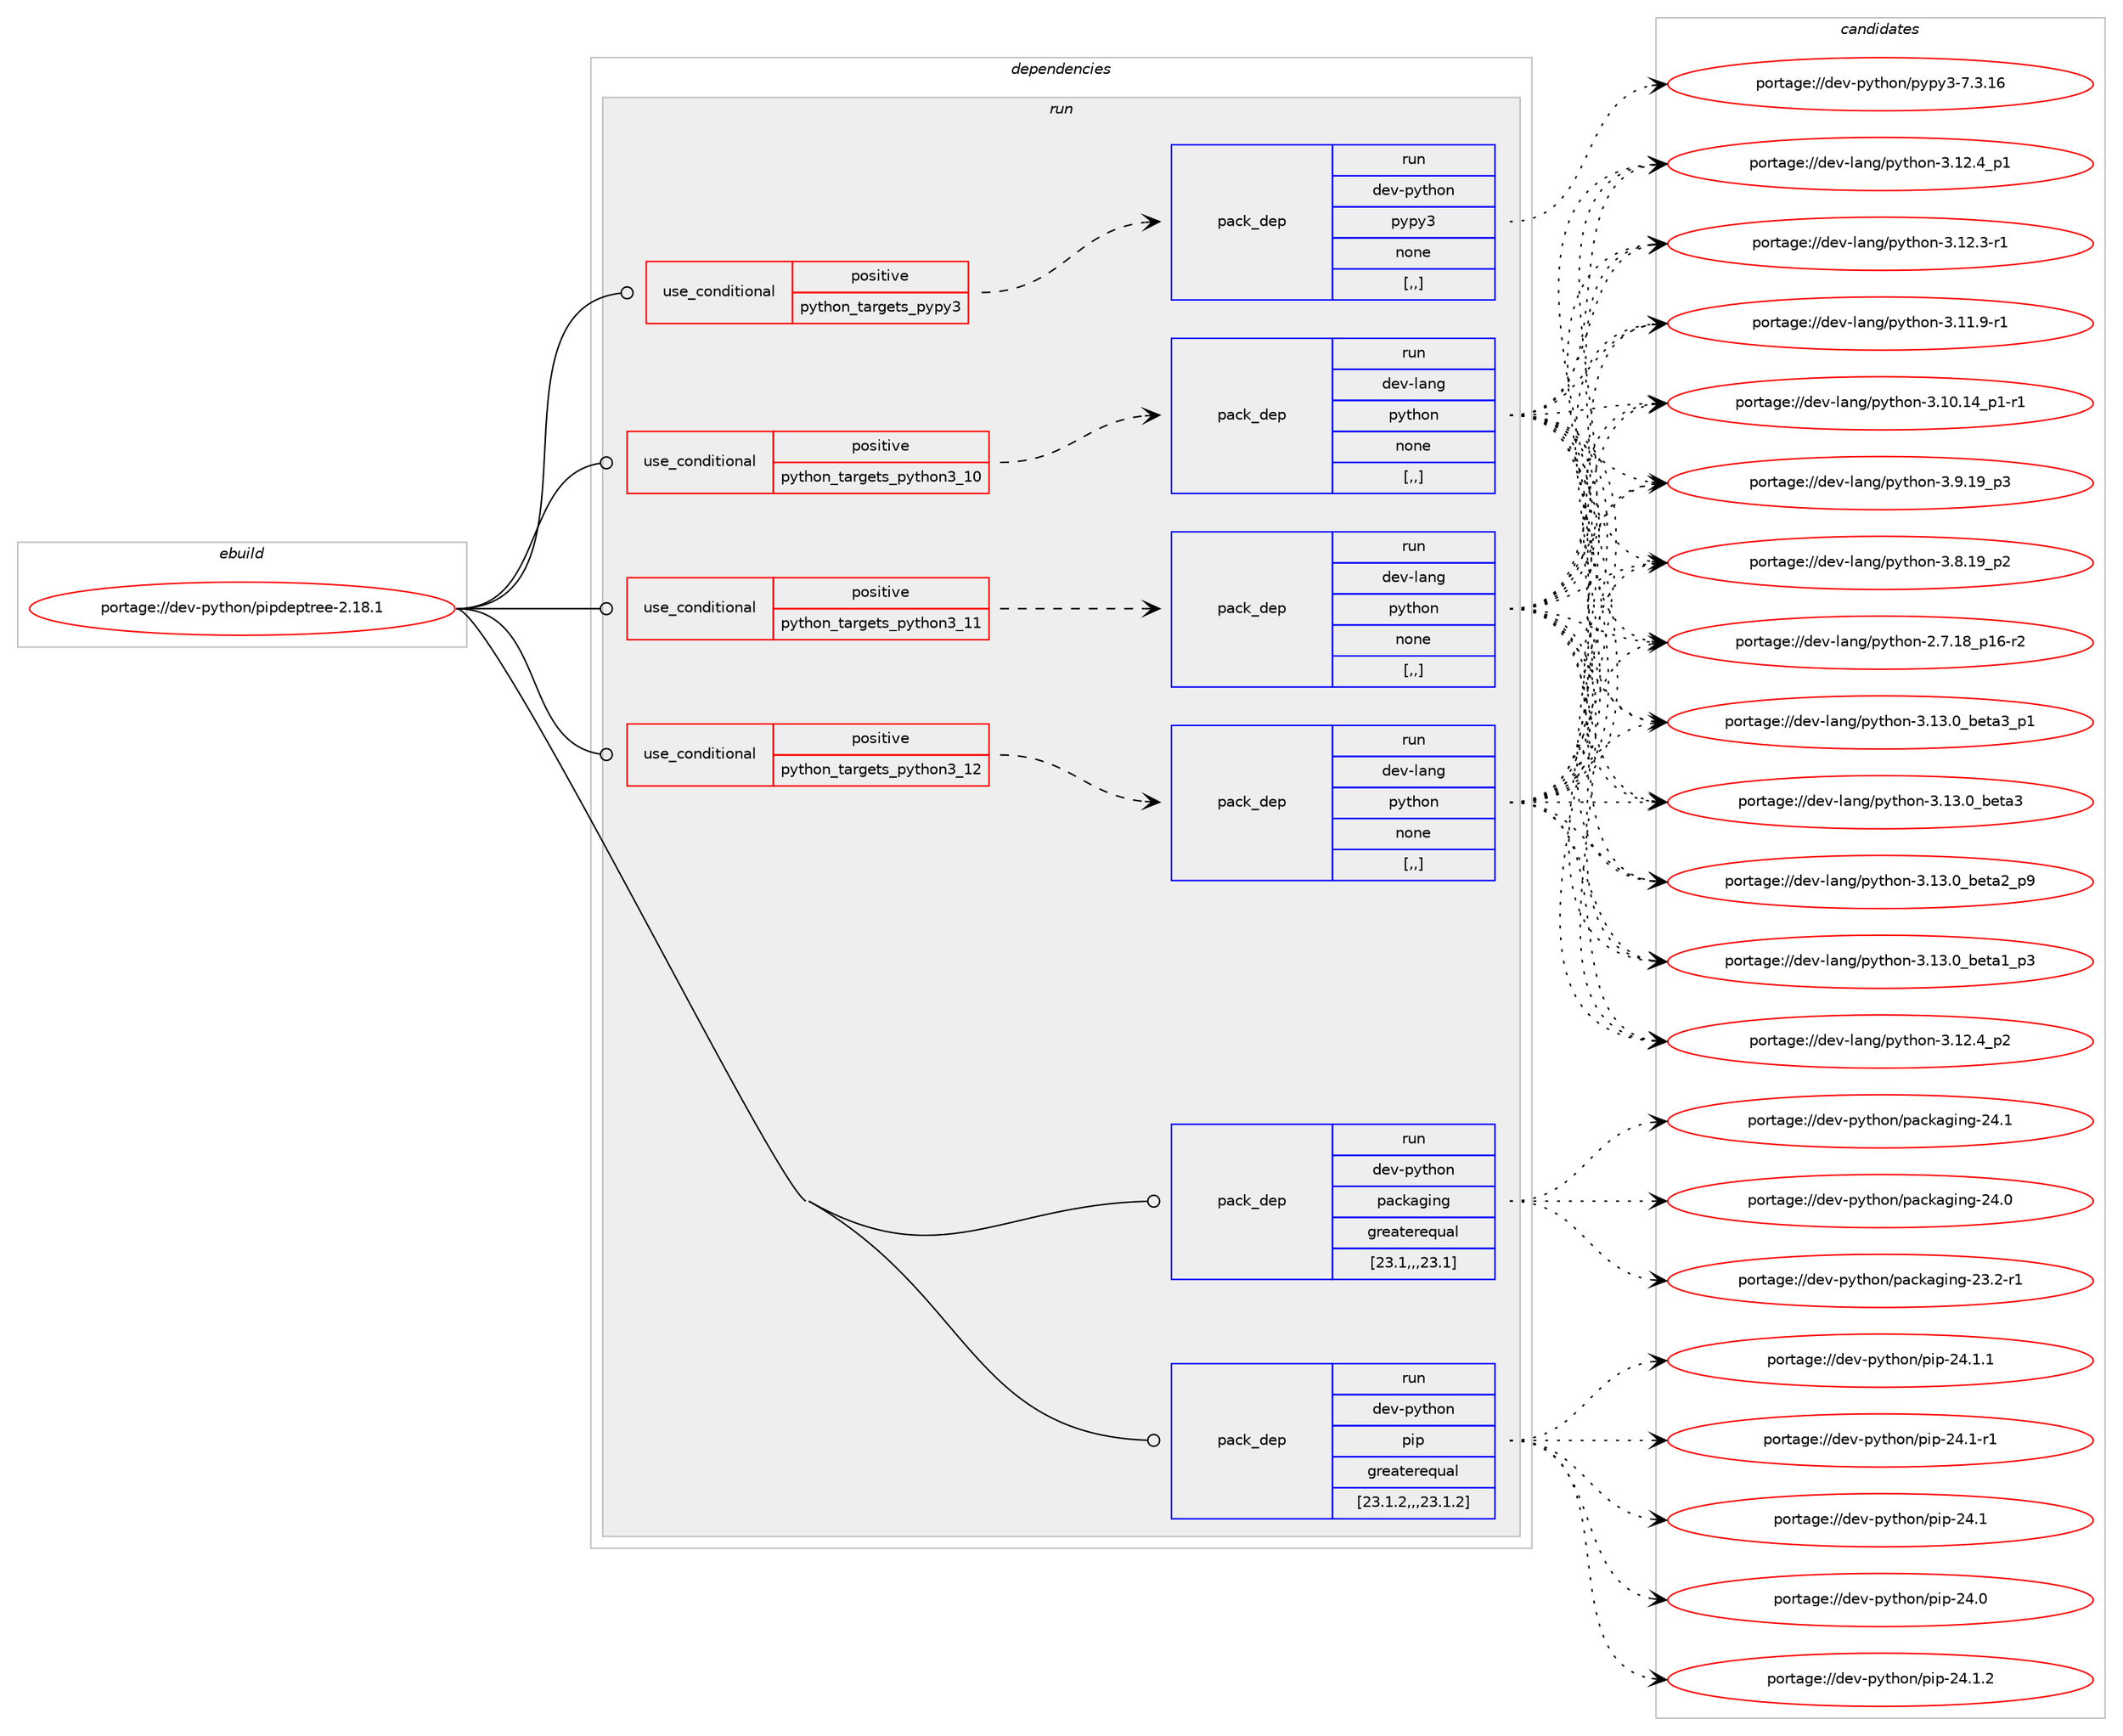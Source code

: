 digraph prolog {

# *************
# Graph options
# *************

newrank=true;
concentrate=true;
compound=true;
graph [rankdir=LR,fontname=Helvetica,fontsize=10,ranksep=1.5];#, ranksep=2.5, nodesep=0.2];
edge  [arrowhead=vee];
node  [fontname=Helvetica,fontsize=10];

# **********
# The ebuild
# **********

subgraph cluster_leftcol {
color=gray;
rank=same;
label=<<i>ebuild</i>>;
id [label="portage://dev-python/pipdeptree-2.18.1", color=red, width=4, href="../dev-python/pipdeptree-2.18.1.svg"];
}

# ****************
# The dependencies
# ****************

subgraph cluster_midcol {
color=gray;
label=<<i>dependencies</i>>;
subgraph cluster_compile {
fillcolor="#eeeeee";
style=filled;
label=<<i>compile</i>>;
}
subgraph cluster_compileandrun {
fillcolor="#eeeeee";
style=filled;
label=<<i>compile and run</i>>;
}
subgraph cluster_run {
fillcolor="#eeeeee";
style=filled;
label=<<i>run</i>>;
subgraph cond35694 {
dependency153438 [label=<<TABLE BORDER="0" CELLBORDER="1" CELLSPACING="0" CELLPADDING="4"><TR><TD ROWSPAN="3" CELLPADDING="10">use_conditional</TD></TR><TR><TD>positive</TD></TR><TR><TD>python_targets_pypy3</TD></TR></TABLE>>, shape=none, color=red];
subgraph pack116507 {
dependency153439 [label=<<TABLE BORDER="0" CELLBORDER="1" CELLSPACING="0" CELLPADDING="4" WIDTH="220"><TR><TD ROWSPAN="6" CELLPADDING="30">pack_dep</TD></TR><TR><TD WIDTH="110">run</TD></TR><TR><TD>dev-python</TD></TR><TR><TD>pypy3</TD></TR><TR><TD>none</TD></TR><TR><TD>[,,]</TD></TR></TABLE>>, shape=none, color=blue];
}
dependency153438:e -> dependency153439:w [weight=20,style="dashed",arrowhead="vee"];
}
id:e -> dependency153438:w [weight=20,style="solid",arrowhead="odot"];
subgraph cond35695 {
dependency153440 [label=<<TABLE BORDER="0" CELLBORDER="1" CELLSPACING="0" CELLPADDING="4"><TR><TD ROWSPAN="3" CELLPADDING="10">use_conditional</TD></TR><TR><TD>positive</TD></TR><TR><TD>python_targets_python3_10</TD></TR></TABLE>>, shape=none, color=red];
subgraph pack116508 {
dependency153441 [label=<<TABLE BORDER="0" CELLBORDER="1" CELLSPACING="0" CELLPADDING="4" WIDTH="220"><TR><TD ROWSPAN="6" CELLPADDING="30">pack_dep</TD></TR><TR><TD WIDTH="110">run</TD></TR><TR><TD>dev-lang</TD></TR><TR><TD>python</TD></TR><TR><TD>none</TD></TR><TR><TD>[,,]</TD></TR></TABLE>>, shape=none, color=blue];
}
dependency153440:e -> dependency153441:w [weight=20,style="dashed",arrowhead="vee"];
}
id:e -> dependency153440:w [weight=20,style="solid",arrowhead="odot"];
subgraph cond35696 {
dependency153442 [label=<<TABLE BORDER="0" CELLBORDER="1" CELLSPACING="0" CELLPADDING="4"><TR><TD ROWSPAN="3" CELLPADDING="10">use_conditional</TD></TR><TR><TD>positive</TD></TR><TR><TD>python_targets_python3_11</TD></TR></TABLE>>, shape=none, color=red];
subgraph pack116509 {
dependency153443 [label=<<TABLE BORDER="0" CELLBORDER="1" CELLSPACING="0" CELLPADDING="4" WIDTH="220"><TR><TD ROWSPAN="6" CELLPADDING="30">pack_dep</TD></TR><TR><TD WIDTH="110">run</TD></TR><TR><TD>dev-lang</TD></TR><TR><TD>python</TD></TR><TR><TD>none</TD></TR><TR><TD>[,,]</TD></TR></TABLE>>, shape=none, color=blue];
}
dependency153442:e -> dependency153443:w [weight=20,style="dashed",arrowhead="vee"];
}
id:e -> dependency153442:w [weight=20,style="solid",arrowhead="odot"];
subgraph cond35697 {
dependency153444 [label=<<TABLE BORDER="0" CELLBORDER="1" CELLSPACING="0" CELLPADDING="4"><TR><TD ROWSPAN="3" CELLPADDING="10">use_conditional</TD></TR><TR><TD>positive</TD></TR><TR><TD>python_targets_python3_12</TD></TR></TABLE>>, shape=none, color=red];
subgraph pack116510 {
dependency153445 [label=<<TABLE BORDER="0" CELLBORDER="1" CELLSPACING="0" CELLPADDING="4" WIDTH="220"><TR><TD ROWSPAN="6" CELLPADDING="30">pack_dep</TD></TR><TR><TD WIDTH="110">run</TD></TR><TR><TD>dev-lang</TD></TR><TR><TD>python</TD></TR><TR><TD>none</TD></TR><TR><TD>[,,]</TD></TR></TABLE>>, shape=none, color=blue];
}
dependency153444:e -> dependency153445:w [weight=20,style="dashed",arrowhead="vee"];
}
id:e -> dependency153444:w [weight=20,style="solid",arrowhead="odot"];
subgraph pack116511 {
dependency153446 [label=<<TABLE BORDER="0" CELLBORDER="1" CELLSPACING="0" CELLPADDING="4" WIDTH="220"><TR><TD ROWSPAN="6" CELLPADDING="30">pack_dep</TD></TR><TR><TD WIDTH="110">run</TD></TR><TR><TD>dev-python</TD></TR><TR><TD>packaging</TD></TR><TR><TD>greaterequal</TD></TR><TR><TD>[23.1,,,23.1]</TD></TR></TABLE>>, shape=none, color=blue];
}
id:e -> dependency153446:w [weight=20,style="solid",arrowhead="odot"];
subgraph pack116512 {
dependency153447 [label=<<TABLE BORDER="0" CELLBORDER="1" CELLSPACING="0" CELLPADDING="4" WIDTH="220"><TR><TD ROWSPAN="6" CELLPADDING="30">pack_dep</TD></TR><TR><TD WIDTH="110">run</TD></TR><TR><TD>dev-python</TD></TR><TR><TD>pip</TD></TR><TR><TD>greaterequal</TD></TR><TR><TD>[23.1.2,,,23.1.2]</TD></TR></TABLE>>, shape=none, color=blue];
}
id:e -> dependency153447:w [weight=20,style="solid",arrowhead="odot"];
}
}

# **************
# The candidates
# **************

subgraph cluster_choices {
rank=same;
color=gray;
label=<<i>candidates</i>>;

subgraph choice116507 {
color=black;
nodesep=1;
choice10010111845112121116104111110471121211121215145554651464954 [label="portage://dev-python/pypy3-7.3.16", color=red, width=4,href="../dev-python/pypy3-7.3.16.svg"];
dependency153439:e -> choice10010111845112121116104111110471121211121215145554651464954:w [style=dotted,weight="100"];
}
subgraph choice116508 {
color=black;
nodesep=1;
choice10010111845108971101034711212111610411111045514649514648959810111697519511249 [label="portage://dev-lang/python-3.13.0_beta3_p1", color=red, width=4,href="../dev-lang/python-3.13.0_beta3_p1.svg"];
choice1001011184510897110103471121211161041111104551464951464895981011169751 [label="portage://dev-lang/python-3.13.0_beta3", color=red, width=4,href="../dev-lang/python-3.13.0_beta3.svg"];
choice10010111845108971101034711212111610411111045514649514648959810111697509511257 [label="portage://dev-lang/python-3.13.0_beta2_p9", color=red, width=4,href="../dev-lang/python-3.13.0_beta2_p9.svg"];
choice10010111845108971101034711212111610411111045514649514648959810111697499511251 [label="portage://dev-lang/python-3.13.0_beta1_p3", color=red, width=4,href="../dev-lang/python-3.13.0_beta1_p3.svg"];
choice100101118451089711010347112121116104111110455146495046529511250 [label="portage://dev-lang/python-3.12.4_p2", color=red, width=4,href="../dev-lang/python-3.12.4_p2.svg"];
choice100101118451089711010347112121116104111110455146495046529511249 [label="portage://dev-lang/python-3.12.4_p1", color=red, width=4,href="../dev-lang/python-3.12.4_p1.svg"];
choice100101118451089711010347112121116104111110455146495046514511449 [label="portage://dev-lang/python-3.12.3-r1", color=red, width=4,href="../dev-lang/python-3.12.3-r1.svg"];
choice100101118451089711010347112121116104111110455146494946574511449 [label="portage://dev-lang/python-3.11.9-r1", color=red, width=4,href="../dev-lang/python-3.11.9-r1.svg"];
choice100101118451089711010347112121116104111110455146494846495295112494511449 [label="portage://dev-lang/python-3.10.14_p1-r1", color=red, width=4,href="../dev-lang/python-3.10.14_p1-r1.svg"];
choice100101118451089711010347112121116104111110455146574649579511251 [label="portage://dev-lang/python-3.9.19_p3", color=red, width=4,href="../dev-lang/python-3.9.19_p3.svg"];
choice100101118451089711010347112121116104111110455146564649579511250 [label="portage://dev-lang/python-3.8.19_p2", color=red, width=4,href="../dev-lang/python-3.8.19_p2.svg"];
choice100101118451089711010347112121116104111110455046554649569511249544511450 [label="portage://dev-lang/python-2.7.18_p16-r2", color=red, width=4,href="../dev-lang/python-2.7.18_p16-r2.svg"];
dependency153441:e -> choice10010111845108971101034711212111610411111045514649514648959810111697519511249:w [style=dotted,weight="100"];
dependency153441:e -> choice1001011184510897110103471121211161041111104551464951464895981011169751:w [style=dotted,weight="100"];
dependency153441:e -> choice10010111845108971101034711212111610411111045514649514648959810111697509511257:w [style=dotted,weight="100"];
dependency153441:e -> choice10010111845108971101034711212111610411111045514649514648959810111697499511251:w [style=dotted,weight="100"];
dependency153441:e -> choice100101118451089711010347112121116104111110455146495046529511250:w [style=dotted,weight="100"];
dependency153441:e -> choice100101118451089711010347112121116104111110455146495046529511249:w [style=dotted,weight="100"];
dependency153441:e -> choice100101118451089711010347112121116104111110455146495046514511449:w [style=dotted,weight="100"];
dependency153441:e -> choice100101118451089711010347112121116104111110455146494946574511449:w [style=dotted,weight="100"];
dependency153441:e -> choice100101118451089711010347112121116104111110455146494846495295112494511449:w [style=dotted,weight="100"];
dependency153441:e -> choice100101118451089711010347112121116104111110455146574649579511251:w [style=dotted,weight="100"];
dependency153441:e -> choice100101118451089711010347112121116104111110455146564649579511250:w [style=dotted,weight="100"];
dependency153441:e -> choice100101118451089711010347112121116104111110455046554649569511249544511450:w [style=dotted,weight="100"];
}
subgraph choice116509 {
color=black;
nodesep=1;
choice10010111845108971101034711212111610411111045514649514648959810111697519511249 [label="portage://dev-lang/python-3.13.0_beta3_p1", color=red, width=4,href="../dev-lang/python-3.13.0_beta3_p1.svg"];
choice1001011184510897110103471121211161041111104551464951464895981011169751 [label="portage://dev-lang/python-3.13.0_beta3", color=red, width=4,href="../dev-lang/python-3.13.0_beta3.svg"];
choice10010111845108971101034711212111610411111045514649514648959810111697509511257 [label="portage://dev-lang/python-3.13.0_beta2_p9", color=red, width=4,href="../dev-lang/python-3.13.0_beta2_p9.svg"];
choice10010111845108971101034711212111610411111045514649514648959810111697499511251 [label="portage://dev-lang/python-3.13.0_beta1_p3", color=red, width=4,href="../dev-lang/python-3.13.0_beta1_p3.svg"];
choice100101118451089711010347112121116104111110455146495046529511250 [label="portage://dev-lang/python-3.12.4_p2", color=red, width=4,href="../dev-lang/python-3.12.4_p2.svg"];
choice100101118451089711010347112121116104111110455146495046529511249 [label="portage://dev-lang/python-3.12.4_p1", color=red, width=4,href="../dev-lang/python-3.12.4_p1.svg"];
choice100101118451089711010347112121116104111110455146495046514511449 [label="portage://dev-lang/python-3.12.3-r1", color=red, width=4,href="../dev-lang/python-3.12.3-r1.svg"];
choice100101118451089711010347112121116104111110455146494946574511449 [label="portage://dev-lang/python-3.11.9-r1", color=red, width=4,href="../dev-lang/python-3.11.9-r1.svg"];
choice100101118451089711010347112121116104111110455146494846495295112494511449 [label="portage://dev-lang/python-3.10.14_p1-r1", color=red, width=4,href="../dev-lang/python-3.10.14_p1-r1.svg"];
choice100101118451089711010347112121116104111110455146574649579511251 [label="portage://dev-lang/python-3.9.19_p3", color=red, width=4,href="../dev-lang/python-3.9.19_p3.svg"];
choice100101118451089711010347112121116104111110455146564649579511250 [label="portage://dev-lang/python-3.8.19_p2", color=red, width=4,href="../dev-lang/python-3.8.19_p2.svg"];
choice100101118451089711010347112121116104111110455046554649569511249544511450 [label="portage://dev-lang/python-2.7.18_p16-r2", color=red, width=4,href="../dev-lang/python-2.7.18_p16-r2.svg"];
dependency153443:e -> choice10010111845108971101034711212111610411111045514649514648959810111697519511249:w [style=dotted,weight="100"];
dependency153443:e -> choice1001011184510897110103471121211161041111104551464951464895981011169751:w [style=dotted,weight="100"];
dependency153443:e -> choice10010111845108971101034711212111610411111045514649514648959810111697509511257:w [style=dotted,weight="100"];
dependency153443:e -> choice10010111845108971101034711212111610411111045514649514648959810111697499511251:w [style=dotted,weight="100"];
dependency153443:e -> choice100101118451089711010347112121116104111110455146495046529511250:w [style=dotted,weight="100"];
dependency153443:e -> choice100101118451089711010347112121116104111110455146495046529511249:w [style=dotted,weight="100"];
dependency153443:e -> choice100101118451089711010347112121116104111110455146495046514511449:w [style=dotted,weight="100"];
dependency153443:e -> choice100101118451089711010347112121116104111110455146494946574511449:w [style=dotted,weight="100"];
dependency153443:e -> choice100101118451089711010347112121116104111110455146494846495295112494511449:w [style=dotted,weight="100"];
dependency153443:e -> choice100101118451089711010347112121116104111110455146574649579511251:w [style=dotted,weight="100"];
dependency153443:e -> choice100101118451089711010347112121116104111110455146564649579511250:w [style=dotted,weight="100"];
dependency153443:e -> choice100101118451089711010347112121116104111110455046554649569511249544511450:w [style=dotted,weight="100"];
}
subgraph choice116510 {
color=black;
nodesep=1;
choice10010111845108971101034711212111610411111045514649514648959810111697519511249 [label="portage://dev-lang/python-3.13.0_beta3_p1", color=red, width=4,href="../dev-lang/python-3.13.0_beta3_p1.svg"];
choice1001011184510897110103471121211161041111104551464951464895981011169751 [label="portage://dev-lang/python-3.13.0_beta3", color=red, width=4,href="../dev-lang/python-3.13.0_beta3.svg"];
choice10010111845108971101034711212111610411111045514649514648959810111697509511257 [label="portage://dev-lang/python-3.13.0_beta2_p9", color=red, width=4,href="../dev-lang/python-3.13.0_beta2_p9.svg"];
choice10010111845108971101034711212111610411111045514649514648959810111697499511251 [label="portage://dev-lang/python-3.13.0_beta1_p3", color=red, width=4,href="../dev-lang/python-3.13.0_beta1_p3.svg"];
choice100101118451089711010347112121116104111110455146495046529511250 [label="portage://dev-lang/python-3.12.4_p2", color=red, width=4,href="../dev-lang/python-3.12.4_p2.svg"];
choice100101118451089711010347112121116104111110455146495046529511249 [label="portage://dev-lang/python-3.12.4_p1", color=red, width=4,href="../dev-lang/python-3.12.4_p1.svg"];
choice100101118451089711010347112121116104111110455146495046514511449 [label="portage://dev-lang/python-3.12.3-r1", color=red, width=4,href="../dev-lang/python-3.12.3-r1.svg"];
choice100101118451089711010347112121116104111110455146494946574511449 [label="portage://dev-lang/python-3.11.9-r1", color=red, width=4,href="../dev-lang/python-3.11.9-r1.svg"];
choice100101118451089711010347112121116104111110455146494846495295112494511449 [label="portage://dev-lang/python-3.10.14_p1-r1", color=red, width=4,href="../dev-lang/python-3.10.14_p1-r1.svg"];
choice100101118451089711010347112121116104111110455146574649579511251 [label="portage://dev-lang/python-3.9.19_p3", color=red, width=4,href="../dev-lang/python-3.9.19_p3.svg"];
choice100101118451089711010347112121116104111110455146564649579511250 [label="portage://dev-lang/python-3.8.19_p2", color=red, width=4,href="../dev-lang/python-3.8.19_p2.svg"];
choice100101118451089711010347112121116104111110455046554649569511249544511450 [label="portage://dev-lang/python-2.7.18_p16-r2", color=red, width=4,href="../dev-lang/python-2.7.18_p16-r2.svg"];
dependency153445:e -> choice10010111845108971101034711212111610411111045514649514648959810111697519511249:w [style=dotted,weight="100"];
dependency153445:e -> choice1001011184510897110103471121211161041111104551464951464895981011169751:w [style=dotted,weight="100"];
dependency153445:e -> choice10010111845108971101034711212111610411111045514649514648959810111697509511257:w [style=dotted,weight="100"];
dependency153445:e -> choice10010111845108971101034711212111610411111045514649514648959810111697499511251:w [style=dotted,weight="100"];
dependency153445:e -> choice100101118451089711010347112121116104111110455146495046529511250:w [style=dotted,weight="100"];
dependency153445:e -> choice100101118451089711010347112121116104111110455146495046529511249:w [style=dotted,weight="100"];
dependency153445:e -> choice100101118451089711010347112121116104111110455146495046514511449:w [style=dotted,weight="100"];
dependency153445:e -> choice100101118451089711010347112121116104111110455146494946574511449:w [style=dotted,weight="100"];
dependency153445:e -> choice100101118451089711010347112121116104111110455146494846495295112494511449:w [style=dotted,weight="100"];
dependency153445:e -> choice100101118451089711010347112121116104111110455146574649579511251:w [style=dotted,weight="100"];
dependency153445:e -> choice100101118451089711010347112121116104111110455146564649579511250:w [style=dotted,weight="100"];
dependency153445:e -> choice100101118451089711010347112121116104111110455046554649569511249544511450:w [style=dotted,weight="100"];
}
subgraph choice116511 {
color=black;
nodesep=1;
choice10010111845112121116104111110471129799107971031051101034550524649 [label="portage://dev-python/packaging-24.1", color=red, width=4,href="../dev-python/packaging-24.1.svg"];
choice10010111845112121116104111110471129799107971031051101034550524648 [label="portage://dev-python/packaging-24.0", color=red, width=4,href="../dev-python/packaging-24.0.svg"];
choice100101118451121211161041111104711297991079710310511010345505146504511449 [label="portage://dev-python/packaging-23.2-r1", color=red, width=4,href="../dev-python/packaging-23.2-r1.svg"];
dependency153446:e -> choice10010111845112121116104111110471129799107971031051101034550524649:w [style=dotted,weight="100"];
dependency153446:e -> choice10010111845112121116104111110471129799107971031051101034550524648:w [style=dotted,weight="100"];
dependency153446:e -> choice100101118451121211161041111104711297991079710310511010345505146504511449:w [style=dotted,weight="100"];
}
subgraph choice116512 {
color=black;
nodesep=1;
choice100101118451121211161041111104711210511245505246494650 [label="portage://dev-python/pip-24.1.2", color=red, width=4,href="../dev-python/pip-24.1.2.svg"];
choice100101118451121211161041111104711210511245505246494649 [label="portage://dev-python/pip-24.1.1", color=red, width=4,href="../dev-python/pip-24.1.1.svg"];
choice100101118451121211161041111104711210511245505246494511449 [label="portage://dev-python/pip-24.1-r1", color=red, width=4,href="../dev-python/pip-24.1-r1.svg"];
choice10010111845112121116104111110471121051124550524649 [label="portage://dev-python/pip-24.1", color=red, width=4,href="../dev-python/pip-24.1.svg"];
choice10010111845112121116104111110471121051124550524648 [label="portage://dev-python/pip-24.0", color=red, width=4,href="../dev-python/pip-24.0.svg"];
dependency153447:e -> choice100101118451121211161041111104711210511245505246494650:w [style=dotted,weight="100"];
dependency153447:e -> choice100101118451121211161041111104711210511245505246494649:w [style=dotted,weight="100"];
dependency153447:e -> choice100101118451121211161041111104711210511245505246494511449:w [style=dotted,weight="100"];
dependency153447:e -> choice10010111845112121116104111110471121051124550524649:w [style=dotted,weight="100"];
dependency153447:e -> choice10010111845112121116104111110471121051124550524648:w [style=dotted,weight="100"];
}
}

}
